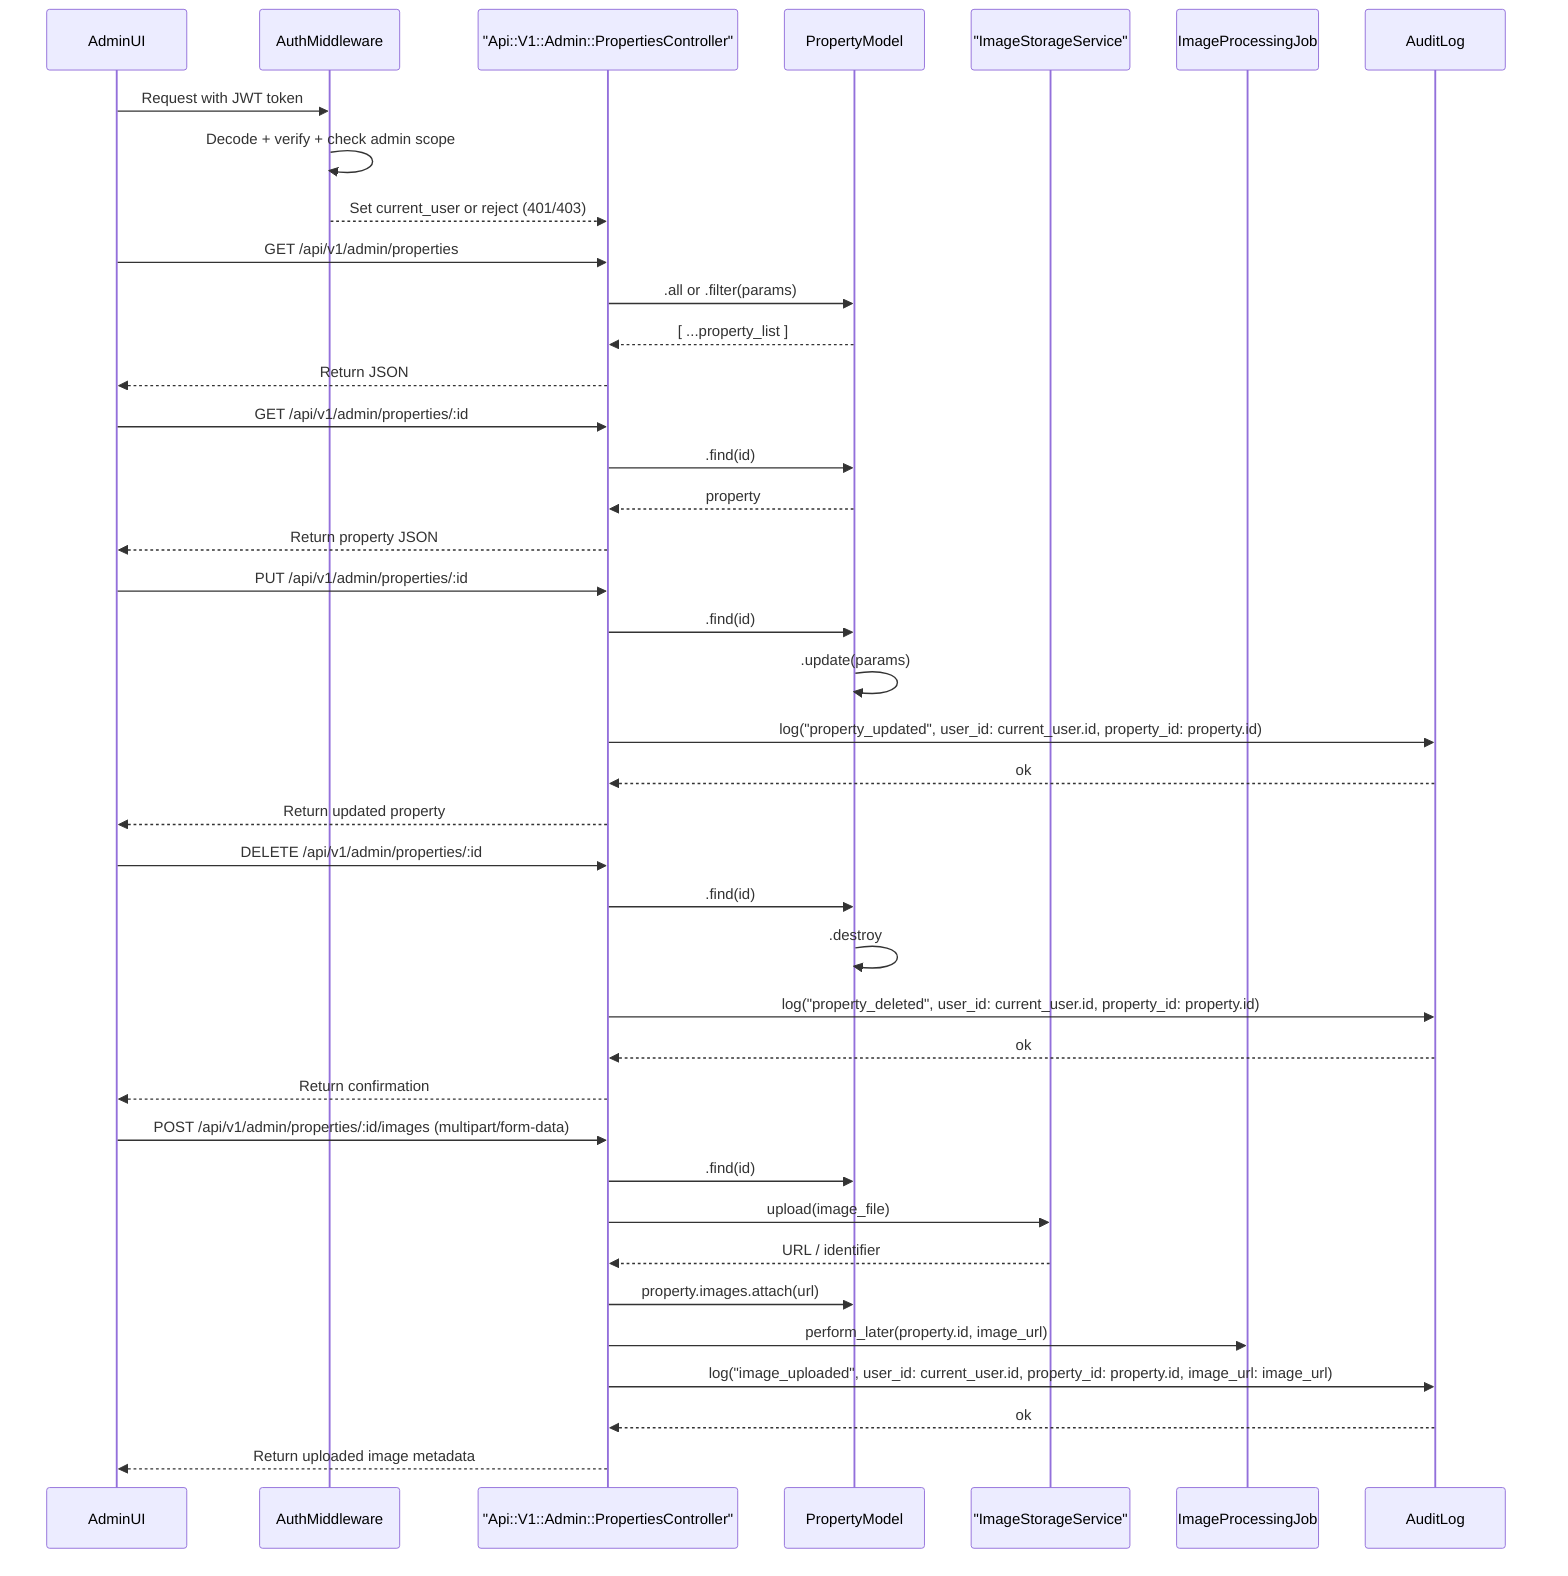sequenceDiagram
    participant AdminUI
    participant Auth as AuthMiddleware
    participant APC as "Api::V1::Admin::PropertiesController"
    participant Property as PropertyModel
    participant Storage as "ImageStorageService"
    participant ImageProcessingJob
    participant AuditLog

    %% Auth check (admin only)
    AdminUI->>Auth: Request with JWT token
    Auth->>Auth: Decode + verify + check admin scope
    Auth-->>APC: Set current_user or reject (401/403)

    %% List all properties
    AdminUI->>APC: GET /api/v1/admin/properties
    APC->>Property: .all or .filter(params)
    Property-->>APC: [ ...property_list ]
    APC-->>AdminUI: Return JSON

    %% Get property details
    AdminUI->>APC: GET /api/v1/admin/properties/:id
    APC->>Property: .find(id)
    Property-->>APC: property
    APC-->>AdminUI: Return property JSON

    %% Update property
    AdminUI->>APC: PUT /api/v1/admin/properties/:id
    APC->>Property: .find(id)
    Property->>Property: .update(params)
    APC->>AuditLog: log("property_updated", user_id: current_user.id, property_id: property.id)
    AuditLog-->>APC: ok
    APC-->>AdminUI: Return updated property

    %% Delete property
    AdminUI->>APC: DELETE /api/v1/admin/properties/:id
    APC->>Property: .find(id)
    Property->>Property: .destroy
    APC->>AuditLog: log("property_deleted", user_id: current_user.id, property_id: property.id)
    AuditLog-->>APC: ok
    APC-->>AdminUI: Return confirmation

    %% Upload property image
    AdminUI->>APC: POST /api/v1/admin/properties/:id/images (multipart/form-data)
    APC->>Property: .find(id)
    APC->>Storage: upload(image_file)
    Storage-->>APC: URL / identifier
    APC->>Property: property.images.attach(url)
    APC->>ImageProcessingJob: perform_later(property.id, image_url)
    APC->>AuditLog: log("image_uploaded", user_id: current_user.id, property_id: property.id, image_url: image_url)
    AuditLog-->>APC: ok
    APC-->>AdminUI: Return uploaded image metadata